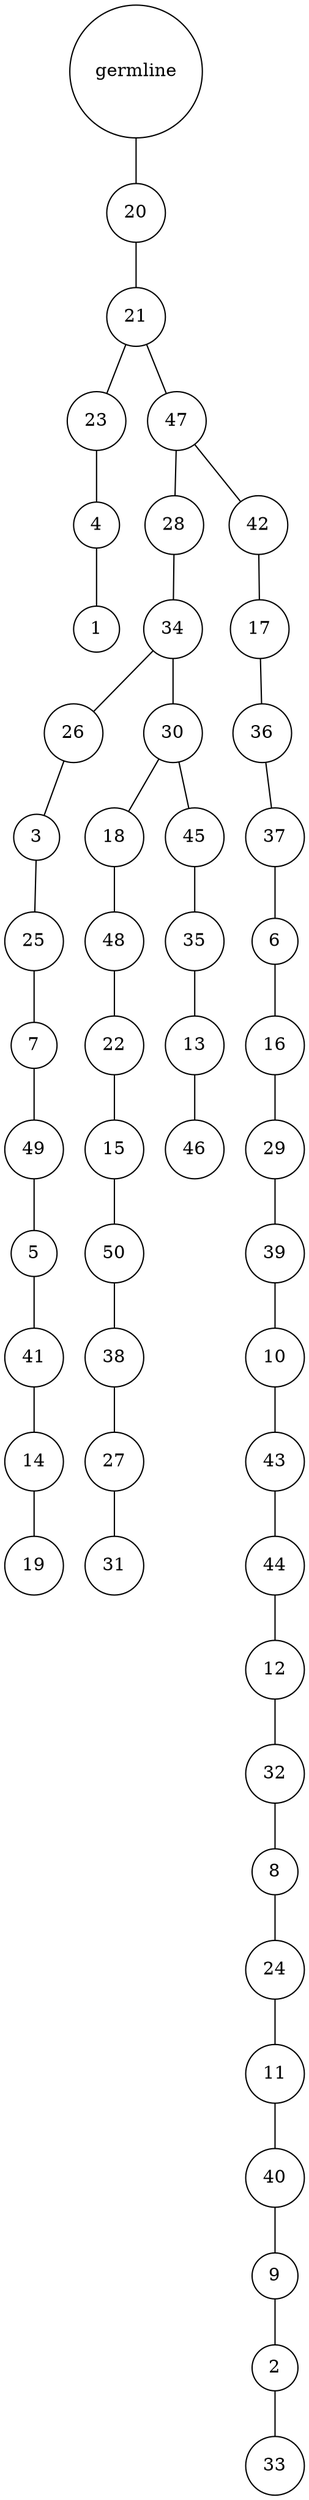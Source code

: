 graph {
	rankdir=UD;
	splines=line;
	node [shape=circle]
	"0x7feb8d49fbb0" [label="germline"];
	"0x7feb8d49fbe0" [label="20"];
	"0x7feb8d49fbb0" -- "0x7feb8d49fbe0" ;
	"0x7feb8d49fc10" [label="21"];
	"0x7feb8d49fbe0" -- "0x7feb8d49fc10" ;
	"0x7feb8d49fc40" [label="23"];
	"0x7feb8d49fc10" -- "0x7feb8d49fc40" ;
	"0x7feb8d49fc70" [label="4"];
	"0x7feb8d49fc40" -- "0x7feb8d49fc70" ;
	"0x7feb8d49fca0" [label="1"];
	"0x7feb8d49fc70" -- "0x7feb8d49fca0" ;
	"0x7feb8d49fcd0" [label="47"];
	"0x7feb8d49fc10" -- "0x7feb8d49fcd0" ;
	"0x7feb8d49fd00" [label="28"];
	"0x7feb8d49fcd0" -- "0x7feb8d49fd00" ;
	"0x7feb8d49fd30" [label="34"];
	"0x7feb8d49fd00" -- "0x7feb8d49fd30" ;
	"0x7feb8d49fd60" [label="26"];
	"0x7feb8d49fd30" -- "0x7feb8d49fd60" ;
	"0x7feb8d49fd90" [label="3"];
	"0x7feb8d49fd60" -- "0x7feb8d49fd90" ;
	"0x7feb8d49fdc0" [label="25"];
	"0x7feb8d49fd90" -- "0x7feb8d49fdc0" ;
	"0x7feb8d49fdf0" [label="7"];
	"0x7feb8d49fdc0" -- "0x7feb8d49fdf0" ;
	"0x7feb8d49fe20" [label="49"];
	"0x7feb8d49fdf0" -- "0x7feb8d49fe20" ;
	"0x7feb8d49fe50" [label="5"];
	"0x7feb8d49fe20" -- "0x7feb8d49fe50" ;
	"0x7feb8d49fe80" [label="41"];
	"0x7feb8d49fe50" -- "0x7feb8d49fe80" ;
	"0x7feb8d49feb0" [label="14"];
	"0x7feb8d49fe80" -- "0x7feb8d49feb0" ;
	"0x7feb8d49fee0" [label="19"];
	"0x7feb8d49feb0" -- "0x7feb8d49fee0" ;
	"0x7feb8d49ff10" [label="30"];
	"0x7feb8d49fd30" -- "0x7feb8d49ff10" ;
	"0x7feb8d49ff40" [label="18"];
	"0x7feb8d49ff10" -- "0x7feb8d49ff40" ;
	"0x7feb8d49ff70" [label="48"];
	"0x7feb8d49ff40" -- "0x7feb8d49ff70" ;
	"0x7feb8d49ffa0" [label="22"];
	"0x7feb8d49ff70" -- "0x7feb8d49ffa0" ;
	"0x7feb8d49ffd0" [label="15"];
	"0x7feb8d49ffa0" -- "0x7feb8d49ffd0" ;
	"0x7feb8d42a040" [label="50"];
	"0x7feb8d49ffd0" -- "0x7feb8d42a040" ;
	"0x7feb8d42a070" [label="38"];
	"0x7feb8d42a040" -- "0x7feb8d42a070" ;
	"0x7feb8d42a0a0" [label="27"];
	"0x7feb8d42a070" -- "0x7feb8d42a0a0" ;
	"0x7feb8d42a0d0" [label="31"];
	"0x7feb8d42a0a0" -- "0x7feb8d42a0d0" ;
	"0x7feb8d42a100" [label="45"];
	"0x7feb8d49ff10" -- "0x7feb8d42a100" ;
	"0x7feb8d42a130" [label="35"];
	"0x7feb8d42a100" -- "0x7feb8d42a130" ;
	"0x7feb8d42a160" [label="13"];
	"0x7feb8d42a130" -- "0x7feb8d42a160" ;
	"0x7feb8d42a190" [label="46"];
	"0x7feb8d42a160" -- "0x7feb8d42a190" ;
	"0x7feb8d42a1c0" [label="42"];
	"0x7feb8d49fcd0" -- "0x7feb8d42a1c0" ;
	"0x7feb8d42a1f0" [label="17"];
	"0x7feb8d42a1c0" -- "0x7feb8d42a1f0" ;
	"0x7feb8d42a220" [label="36"];
	"0x7feb8d42a1f0" -- "0x7feb8d42a220" ;
	"0x7feb8d42a250" [label="37"];
	"0x7feb8d42a220" -- "0x7feb8d42a250" ;
	"0x7feb8d42a280" [label="6"];
	"0x7feb8d42a250" -- "0x7feb8d42a280" ;
	"0x7feb8d42a2b0" [label="16"];
	"0x7feb8d42a280" -- "0x7feb8d42a2b0" ;
	"0x7feb8d42a2e0" [label="29"];
	"0x7feb8d42a2b0" -- "0x7feb8d42a2e0" ;
	"0x7feb8d42a310" [label="39"];
	"0x7feb8d42a2e0" -- "0x7feb8d42a310" ;
	"0x7feb8d42a340" [label="10"];
	"0x7feb8d42a310" -- "0x7feb8d42a340" ;
	"0x7feb8d42a370" [label="43"];
	"0x7feb8d42a340" -- "0x7feb8d42a370" ;
	"0x7feb8d42a3a0" [label="44"];
	"0x7feb8d42a370" -- "0x7feb8d42a3a0" ;
	"0x7feb8d42a3d0" [label="12"];
	"0x7feb8d42a3a0" -- "0x7feb8d42a3d0" ;
	"0x7feb8d42a400" [label="32"];
	"0x7feb8d42a3d0" -- "0x7feb8d42a400" ;
	"0x7feb8d42a430" [label="8"];
	"0x7feb8d42a400" -- "0x7feb8d42a430" ;
	"0x7feb8d42a460" [label="24"];
	"0x7feb8d42a430" -- "0x7feb8d42a460" ;
	"0x7feb8d42a490" [label="11"];
	"0x7feb8d42a460" -- "0x7feb8d42a490" ;
	"0x7feb8d42a4c0" [label="40"];
	"0x7feb8d42a490" -- "0x7feb8d42a4c0" ;
	"0x7feb8d42a4f0" [label="9"];
	"0x7feb8d42a4c0" -- "0x7feb8d42a4f0" ;
	"0x7feb8d42a520" [label="2"];
	"0x7feb8d42a4f0" -- "0x7feb8d42a520" ;
	"0x7feb8d42a550" [label="33"];
	"0x7feb8d42a520" -- "0x7feb8d42a550" ;
}
